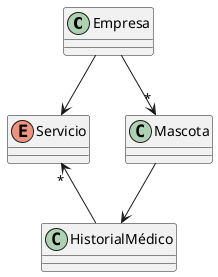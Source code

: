 @startuml
'https://plantuml.com/class-diagram

class Empresa {
}
enum Servicio {
}
Empresa --> "*" Mascota
Empresa --> Servicio
Mascota --> HistorialMédico
HistorialMédico --u> "*" Servicio
@enduml